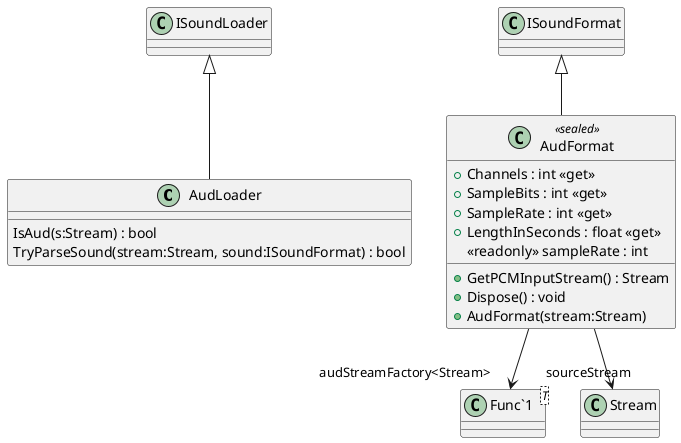 @startuml
class AudLoader {
    IsAud(s:Stream) : bool
    TryParseSound(stream:Stream, sound:ISoundFormat) : bool
}
class AudFormat <<sealed>> {
    + Channels : int <<get>>
    + SampleBits : int <<get>>
    + SampleRate : int <<get>>
    + LengthInSeconds : float <<get>>
    + GetPCMInputStream() : Stream
    + Dispose() : void
    <<readonly>> sampleRate : int
    + AudFormat(stream:Stream)
}
class "Func`1"<T> {
}
ISoundLoader <|-- AudLoader
ISoundFormat <|-- AudFormat
AudFormat --> "sourceStream" Stream
AudFormat --> "audStreamFactory<Stream>" "Func`1"
@enduml

